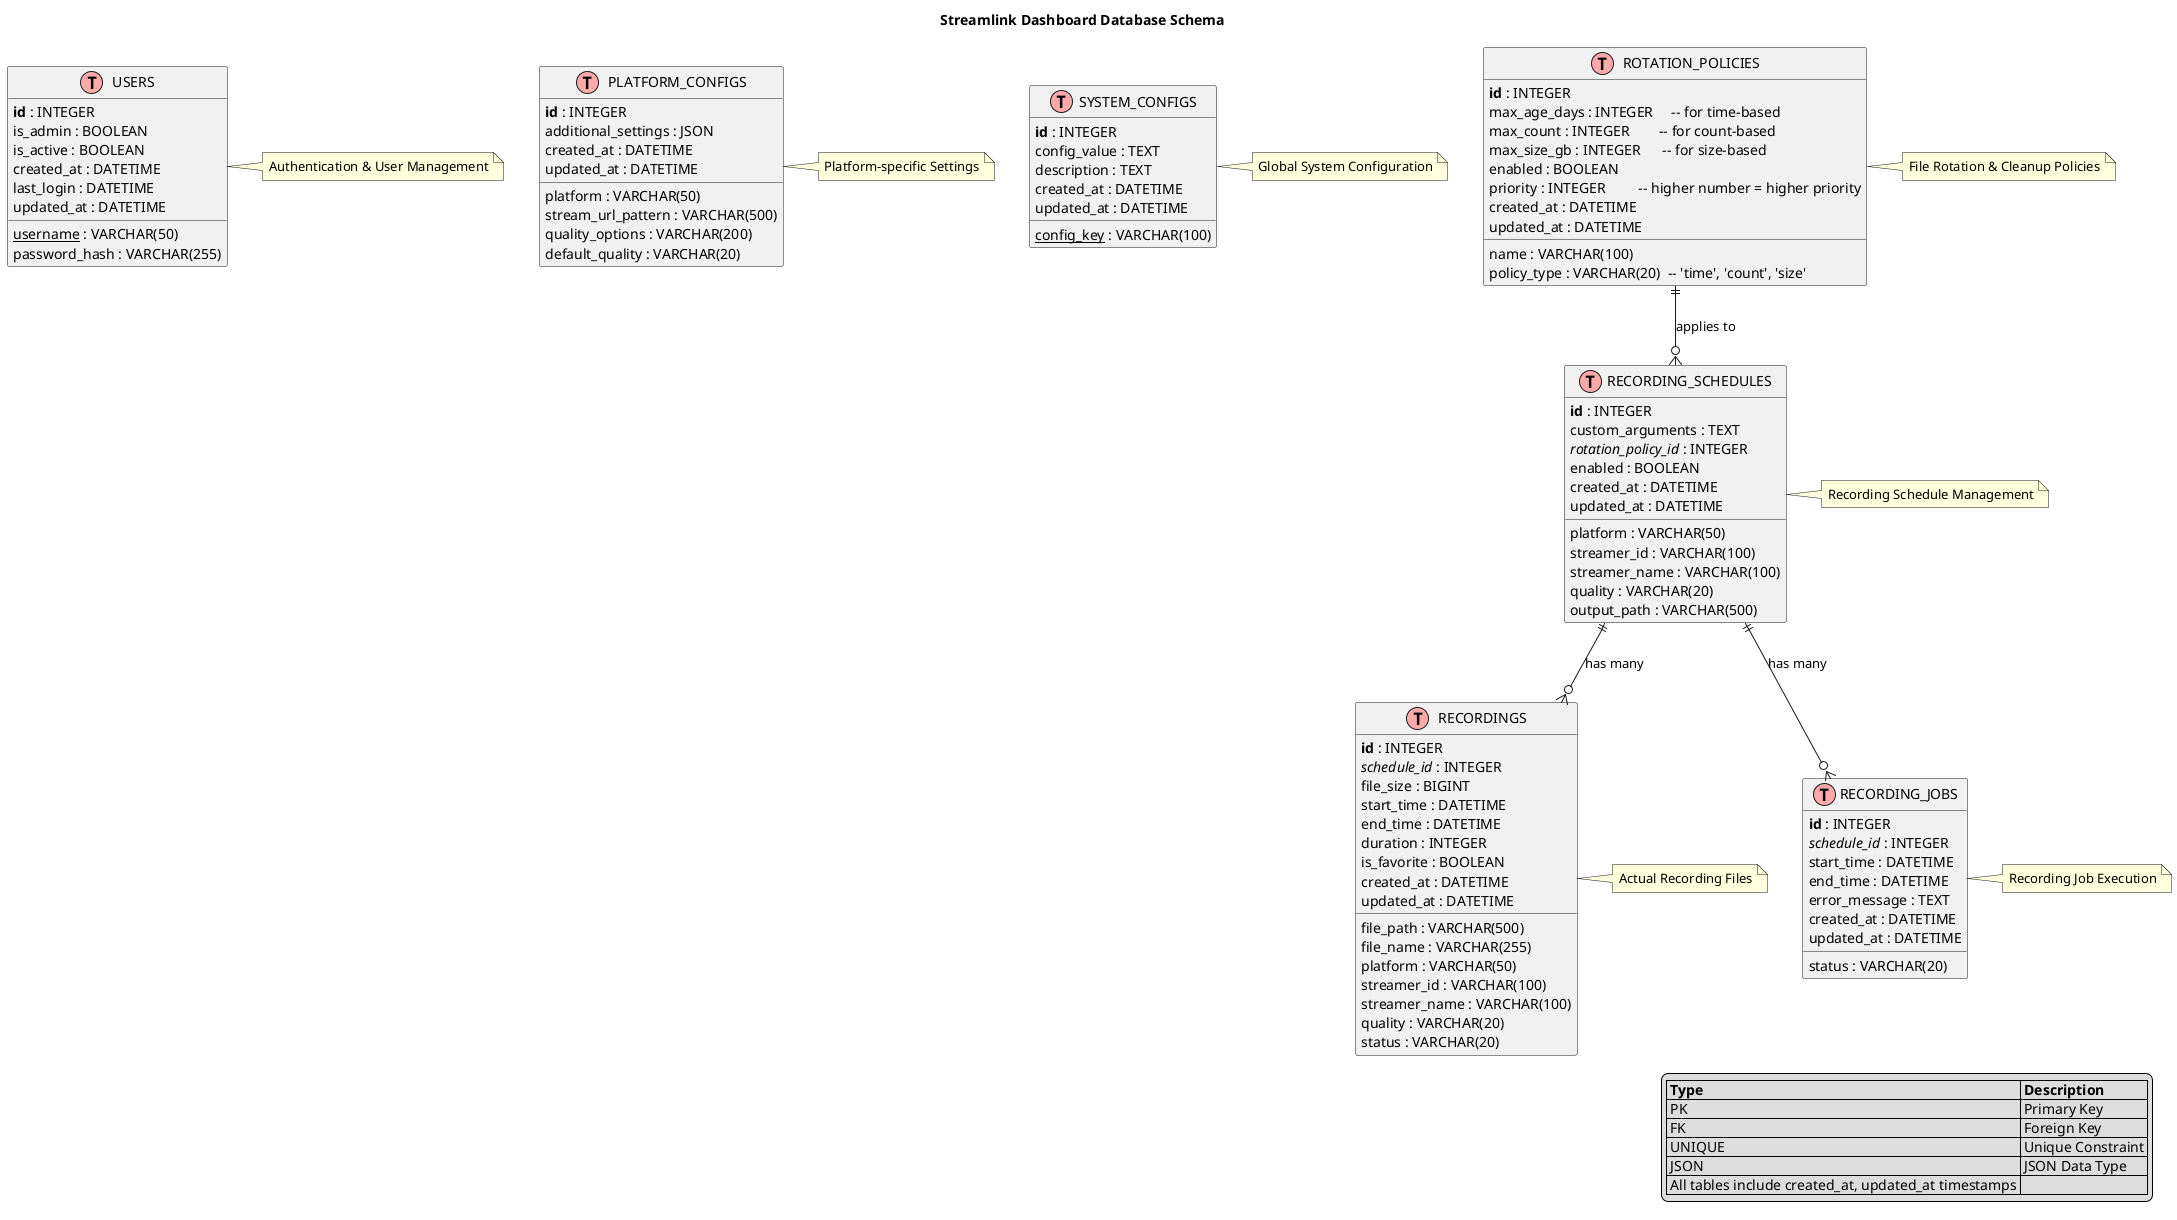 @startuml Streamlink Dashboard Database Schema

!define TABLE(name,desc) class name as "desc" << (T,#FFAAAA) >>
!define PK(x) <b>x</b>
!define FK(x) <i>x</i>
!define UNIQUE(x) <u>x</u>

title Streamlink Dashboard Database Schema

' Authentication
TABLE(users, "USERS") {
    PK(id) : INTEGER
    UNIQUE(username) : VARCHAR(50)
    password_hash : VARCHAR(255)
    is_admin : BOOLEAN
    is_active : BOOLEAN
    created_at : DATETIME
    last_login : DATETIME
    updated_at : DATETIME
}

' Configuration
TABLE(platform_configs, "PLATFORM_CONFIGS") {
    PK(id) : INTEGER
    platform : VARCHAR(50)
    stream_url_pattern : VARCHAR(500)
    quality_options : VARCHAR(200)
    default_quality : VARCHAR(20)
    additional_settings : JSON
    created_at : DATETIME
    updated_at : DATETIME
}

TABLE(system_configs, "SYSTEM_CONFIGS") {
    PK(id) : INTEGER
    UNIQUE(config_key) : VARCHAR(100)
    config_value : TEXT
    description : TEXT
    created_at : DATETIME
    updated_at : DATETIME
}

' Rotation Policy
TABLE(rotation_policies, "ROTATION_POLICIES") {
    PK(id) : INTEGER
    name : VARCHAR(100)
    policy_type : VARCHAR(20)  -- 'time', 'count', 'size'
    max_age_days : INTEGER     -- for time-based
    max_count : INTEGER        -- for count-based
    max_size_gb : INTEGER      -- for size-based
    enabled : BOOLEAN
    priority : INTEGER         -- higher number = higher priority
    created_at : DATETIME
    updated_at : DATETIME
}

' Scheduling
TABLE(recording_schedules, "RECORDING_SCHEDULES") {
    PK(id) : INTEGER
    platform : VARCHAR(50)
    streamer_id : VARCHAR(100)
    streamer_name : VARCHAR(100)
    quality : VARCHAR(20)
    output_path : VARCHAR(500)
    custom_arguments : TEXT
    FK(rotation_policy_id) : INTEGER
    enabled : BOOLEAN
    created_at : DATETIME
    updated_at : DATETIME
}

' Recordings
TABLE(recordings, "RECORDINGS") {
    PK(id) : INTEGER
    FK(schedule_id) : INTEGER
    file_path : VARCHAR(500)
    file_name : VARCHAR(255)
    file_size : BIGINT
    start_time : DATETIME
    end_time : DATETIME
    duration : INTEGER
    platform : VARCHAR(50)
    streamer_id : VARCHAR(100)
    streamer_name : VARCHAR(100)
    quality : VARCHAR(20)
    status : VARCHAR(20)
    is_favorite : BOOLEAN
    created_at : DATETIME
    updated_at : DATETIME
}

' Job Management
TABLE(recording_jobs, "RECORDING_JOBS") {
    PK(id) : INTEGER
    FK(schedule_id) : INTEGER
    status : VARCHAR(20)
    start_time : DATETIME
    end_time : DATETIME
    error_message : TEXT
    created_at : DATETIME
    updated_at : DATETIME
}

' Relationships
recording_schedules ||--o{ recordings : "has many"
recording_schedules ||--o{ recording_jobs : "has many"
rotation_policies ||--o{ recording_schedules : "applies to"

' Notes
note right of users : Authentication & User Management
note right of platform_configs : Platform-specific Settings
note right of system_configs : Global System Configuration
note right of rotation_policies : File Rotation & Cleanup Policies
note right of recording_schedules : Recording Schedule Management
note right of recordings : Actual Recording Files
note right of recording_jobs : Recording Job Execution

' Legend
legend right
    |= Type |= Description |
    | PK | Primary Key |
    | FK | Foreign Key |
    | UNIQUE | Unique Constraint |
    | JSON | JSON Data Type |
    | All tables include created_at, updated_at timestamps |
endlegend

@enduml

